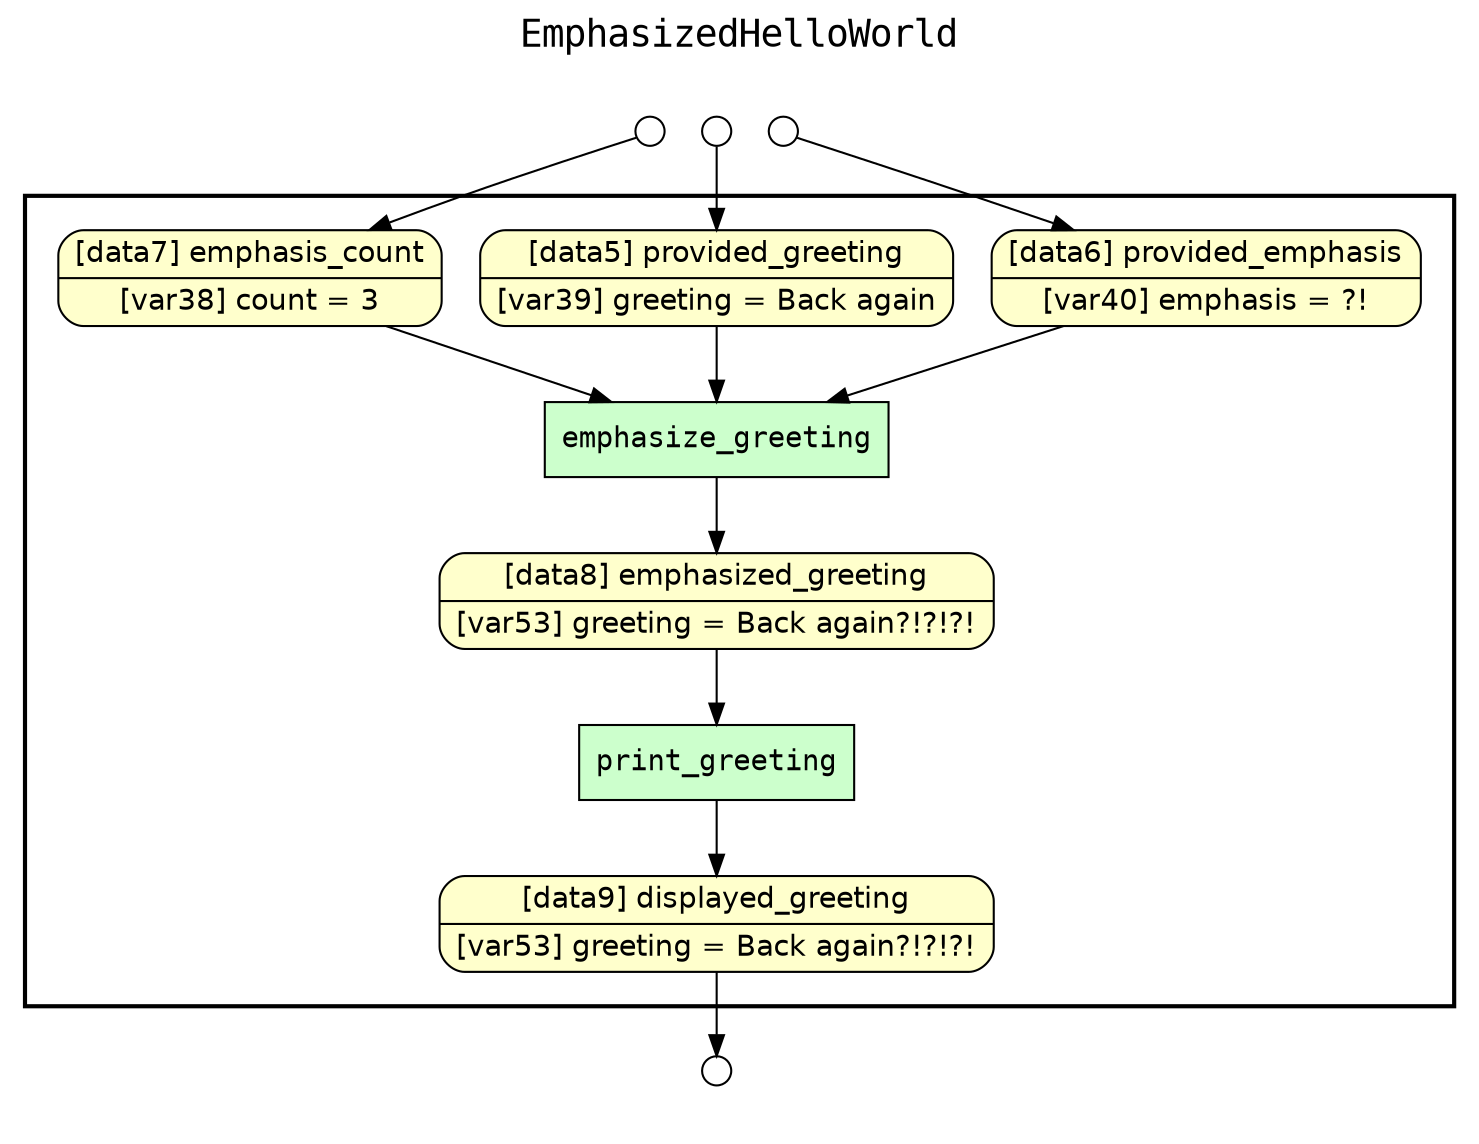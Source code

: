 
digraph yw_data_view {
rankdir=TB
fontname=Courier; fontsize=18; labelloc=t
label="EmphasizedHelloWorld"
subgraph cluster_workflow { label=""; color=black; penwidth=2
subgraph cluster_workflow_inner { label=""; color=white
node[shape=box style="filled" fillcolor="#CCFFCC" peripheries=1 fontname=Courier]
emphasize_greeting
print_greeting
node[shape=box style="filled" fillcolor="#CCFFCC" peripheries=1 fontname=Courier]
node[shape=box style="rounded,filled" fillcolor="#FFFFCC" peripheries=1 fontname=Helvetica]
emphasized_greeting [shape=record rankdir=LR label="{<f0> [data8] emphasized_greeting |<f1> [var53] greeting = Back again?!?!?!}"]
displayed_greeting [shape=record rankdir=LR label="{<f0> [data9] displayed_greeting |<f1> [var53] greeting = Back again?!?!?!}"]
provided_emphasis [shape=record rankdir=LR label="{<f0> [data6] provided_emphasis |<f1> [var40] emphasis = ?!}"]
provided_greeting [shape=record rankdir=LR label="{<f0> [data5] provided_greeting |<f1> [var39] greeting = Back again}"]
emphasis_count [shape=record rankdir=LR label="{<f0> [data7] emphasis_count |<f1> [var38] count = 3}"]
}}
subgraph cluster_inflows { label=""; color=white; penwidth=2
subgraph cluster_inflows_inner { label=""; color=white
node[shape=circle fillcolor="#FFFFFF" peripheries=1 width=0.2]
provided_greeting_inflow [label=""]
provided_emphasis_inflow [label=""]
emphasis_count_inflow [label=""]
}}
subgraph cluster_outflows { label=""; color=white; penwidth=2
subgraph cluster_outflows_inner { label=""; color=white
node[shape=circle fillcolor="#FFFFFF" peripheries=1 width=0.2]
displayed_greeting_outflow [label=""]
}}
emphasized_greeting -> print_greeting
emphasis_count -> emphasize_greeting
provided_emphasis -> emphasize_greeting
provided_greeting -> emphasize_greeting
emphasize_greeting -> emphasized_greeting
print_greeting -> displayed_greeting
provided_greeting_inflow -> provided_greeting
provided_emphasis_inflow -> provided_emphasis
emphasis_count_inflow -> emphasis_count
displayed_greeting -> displayed_greeting_outflow
}

